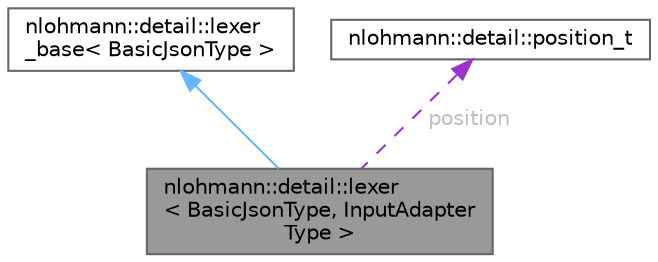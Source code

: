 digraph "nlohmann::detail::lexer&lt; BasicJsonType, InputAdapterType &gt;"
{
 // LATEX_PDF_SIZE
  bgcolor="transparent";
  edge [fontname=Helvetica,fontsize=10,labelfontname=Helvetica,labelfontsize=10];
  node [fontname=Helvetica,fontsize=10,shape=box,height=0.2,width=0.4];
  Node1 [id="Node000001",label="nlohmann::detail::lexer\l\< BasicJsonType, InputAdapter\lType \>",height=0.2,width=0.4,color="gray40", fillcolor="grey60", style="filled", fontcolor="black",tooltip="lexical analysis"];
  Node2 -> Node1 [id="edge3_Node000001_Node000002",dir="back",color="steelblue1",style="solid",tooltip=" "];
  Node2 [id="Node000002",label="nlohmann::detail::lexer\l_base\< BasicJsonType \>",height=0.2,width=0.4,color="gray40", fillcolor="white", style="filled",URL="$classnlohmann_1_1detail_1_1lexer__base.html",tooltip=" "];
  Node3 -> Node1 [id="edge4_Node000001_Node000003",dir="back",color="darkorchid3",style="dashed",tooltip=" ",label=" position",fontcolor="grey" ];
  Node3 [id="Node000003",label="nlohmann::detail::position_t",height=0.2,width=0.4,color="gray40", fillcolor="white", style="filled",URL="$structnlohmann_1_1detail_1_1position__t.html",tooltip="struct to capture the start position of the current token"];
}
